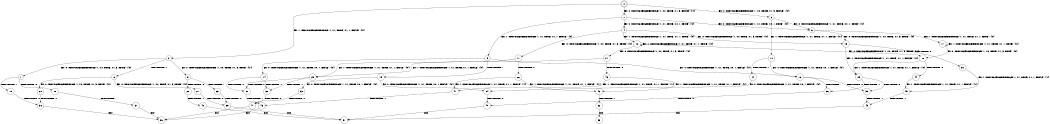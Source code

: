 digraph BCG {
size = "7, 10.5";
center = TRUE;
node [shape = circle];
0 [peripheries = 2];
0 -> 1 [label = "EX !0 !ATOMIC_EXCH_BRANCH (1, +0, TRUE, +1, 3, FALSE) !{0}"];
0 -> 2 [label = "EX !1 !ATOMIC_EXCH_BRANCH (1, +1, TRUE, +1, 1, FALSE) !{0}"];
0 -> 3 [label = "EX !0 !ATOMIC_EXCH_BRANCH (1, +0, TRUE, +1, 3, FALSE) !{0}"];
1 -> 4 [label = "EX !0 !ATOMIC_EXCH_BRANCH (1, +1, TRUE, +0, 1, TRUE) !{0}"];
1 -> 5 [label = "EX !1 !ATOMIC_EXCH_BRANCH (1, +1, TRUE, +1, 1, FALSE) !{0}"];
1 -> 6 [label = "EX !0 !ATOMIC_EXCH_BRANCH (1, +1, TRUE, +0, 1, TRUE) !{0}"];
2 -> 7 [label = "EX !0 !ATOMIC_EXCH_BRANCH (1, +0, TRUE, +1, 3, TRUE) !{0}"];
2 -> 8 [label = "TERMINATE !1"];
2 -> 9 [label = "EX !0 !ATOMIC_EXCH_BRANCH (1, +0, TRUE, +1, 3, TRUE) !{0}"];
3 -> 10 [label = "EX !1 !ATOMIC_EXCH_BRANCH (1, +1, TRUE, +1, 1, FALSE) !{0}"];
3 -> 6 [label = "EX !0 !ATOMIC_EXCH_BRANCH (1, +1, TRUE, +0, 1, TRUE) !{0}"];
4 -> 11 [label = "EX !0 !ATOMIC_EXCH_BRANCH (1, +0, TRUE, +1, 3, TRUE) !{0}"];
4 -> 12 [label = "EX !1 !ATOMIC_EXCH_BRANCH (1, +1, TRUE, +1, 1, TRUE) !{0}"];
4 -> 13 [label = "EX !0 !ATOMIC_EXCH_BRANCH (1, +0, TRUE, +1, 3, TRUE) !{0}"];
5 -> 14 [label = "EX !0 !ATOMIC_EXCH_BRANCH (1, +1, TRUE, +0, 1, FALSE) !{0}"];
5 -> 15 [label = "TERMINATE !1"];
5 -> 16 [label = "EX !0 !ATOMIC_EXCH_BRANCH (1, +1, TRUE, +0, 1, FALSE) !{0}"];
6 -> 17 [label = "EX !1 !ATOMIC_EXCH_BRANCH (1, +1, TRUE, +1, 1, TRUE) !{0}"];
6 -> 13 [label = "EX !0 !ATOMIC_EXCH_BRANCH (1, +0, TRUE, +1, 3, TRUE) !{0}"];
7 -> 18 [label = "TERMINATE !0"];
7 -> 19 [label = "TERMINATE !1"];
8 -> 20 [label = "EX !0 !ATOMIC_EXCH_BRANCH (1, +0, TRUE, +1, 3, TRUE) !{0}"];
8 -> 21 [label = "EX !0 !ATOMIC_EXCH_BRANCH (1, +0, TRUE, +1, 3, TRUE) !{0}"];
9 -> 22 [label = "TERMINATE !0"];
9 -> 23 [label = "TERMINATE !1"];
10 -> 24 [label = "TERMINATE !1"];
10 -> 16 [label = "EX !0 !ATOMIC_EXCH_BRANCH (1, +1, TRUE, +0, 1, FALSE) !{0}"];
11 -> 25 [label = "EX !1 !ATOMIC_EXCH_BRANCH (1, +1, TRUE, +1, 1, FALSE) !{0}"];
11 -> 26 [label = "TERMINATE !0"];
12 -> 27 [label = "EX !0 !ATOMIC_EXCH_BRANCH (1, +0, TRUE, +1, 3, TRUE) !{0}"];
12 -> 12 [label = "EX !1 !ATOMIC_EXCH_BRANCH (1, +1, TRUE, +1, 1, TRUE) !{0}"];
12 -> 28 [label = "EX !0 !ATOMIC_EXCH_BRANCH (1, +0, TRUE, +1, 3, TRUE) !{0}"];
13 -> 29 [label = "EX !1 !ATOMIC_EXCH_BRANCH (1, +1, TRUE, +1, 1, FALSE) !{0}"];
13 -> 30 [label = "TERMINATE !0"];
14 -> 31 [label = "TERMINATE !0"];
14 -> 32 [label = "TERMINATE !1"];
15 -> 33 [label = "EX !0 !ATOMIC_EXCH_BRANCH (1, +1, TRUE, +0, 1, FALSE) !{0}"];
15 -> 34 [label = "EX !0 !ATOMIC_EXCH_BRANCH (1, +1, TRUE, +0, 1, FALSE) !{0}"];
16 -> 35 [label = "TERMINATE !0"];
16 -> 36 [label = "TERMINATE !1"];
17 -> 17 [label = "EX !1 !ATOMIC_EXCH_BRANCH (1, +1, TRUE, +1, 1, TRUE) !{0}"];
17 -> 28 [label = "EX !0 !ATOMIC_EXCH_BRANCH (1, +0, TRUE, +1, 3, TRUE) !{0}"];
18 -> 37 [label = "TERMINATE !1"];
19 -> 38 [label = "TERMINATE !0"];
20 -> 38 [label = "TERMINATE !0"];
21 -> 39 [label = "TERMINATE !0"];
22 -> 40 [label = "TERMINATE !1"];
23 -> 39 [label = "TERMINATE !0"];
24 -> 34 [label = "EX !0 !ATOMIC_EXCH_BRANCH (1, +1, TRUE, +0, 1, FALSE) !{0}"];
25 -> 31 [label = "TERMINATE !0"];
25 -> 32 [label = "TERMINATE !1"];
26 -> 41 [label = "EX !1 !ATOMIC_EXCH_BRANCH (1, +1, TRUE, +1, 1, FALSE) !{1}"];
26 -> 42 [label = "EX !1 !ATOMIC_EXCH_BRANCH (1, +1, TRUE, +1, 1, FALSE) !{1}"];
27 -> 25 [label = "EX !1 !ATOMIC_EXCH_BRANCH (1, +1, TRUE, +1, 1, FALSE) !{0}"];
27 -> 43 [label = "TERMINATE !0"];
28 -> 29 [label = "EX !1 !ATOMIC_EXCH_BRANCH (1, +1, TRUE, +1, 1, FALSE) !{0}"];
28 -> 44 [label = "TERMINATE !0"];
29 -> 35 [label = "TERMINATE !0"];
29 -> 36 [label = "TERMINATE !1"];
30 -> 45 [label = "EX !1 !ATOMIC_EXCH_BRANCH (1, +1, TRUE, +1, 1, FALSE) !{1}"];
31 -> 46 [label = "TERMINATE !1"];
32 -> 47 [label = "TERMINATE !0"];
33 -> 47 [label = "TERMINATE !0"];
34 -> 48 [label = "TERMINATE !0"];
35 -> 49 [label = "TERMINATE !1"];
36 -> 48 [label = "TERMINATE !0"];
37 -> 50 [label = "exit"];
38 -> 50 [label = "exit"];
39 -> 51 [label = "exit"];
40 -> 51 [label = "exit"];
41 -> 46 [label = "TERMINATE !1"];
42 -> 52 [label = "TERMINATE !1"];
43 -> 41 [label = "EX !1 !ATOMIC_EXCH_BRANCH (1, +1, TRUE, +1, 1, FALSE) !{1}"];
43 -> 42 [label = "EX !1 !ATOMIC_EXCH_BRANCH (1, +1, TRUE, +1, 1, FALSE) !{1}"];
44 -> 45 [label = "EX !1 !ATOMIC_EXCH_BRANCH (1, +1, TRUE, +1, 1, FALSE) !{1}"];
45 -> 49 [label = "TERMINATE !1"];
46 -> 50 [label = "exit"];
47 -> 50 [label = "exit"];
48 -> 51 [label = "exit"];
49 -> 51 [label = "exit"];
52 -> 53 [label = "exit"];
}
